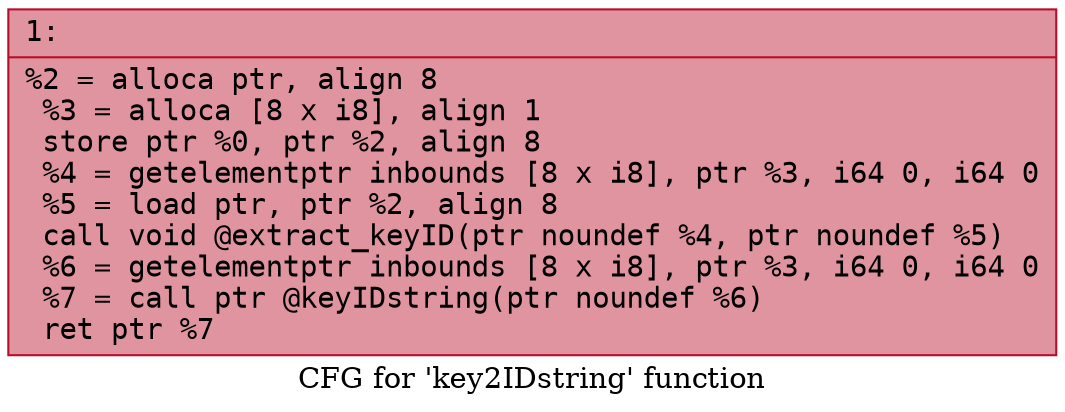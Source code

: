 digraph "CFG for 'key2IDstring' function" {
	label="CFG for 'key2IDstring' function";

	Node0x6000011f7480 [shape=record,color="#b70d28ff", style=filled, fillcolor="#b70d2870" fontname="Courier",label="{1:\l|  %2 = alloca ptr, align 8\l  %3 = alloca [8 x i8], align 1\l  store ptr %0, ptr %2, align 8\l  %4 = getelementptr inbounds [8 x i8], ptr %3, i64 0, i64 0\l  %5 = load ptr, ptr %2, align 8\l  call void @extract_keyID(ptr noundef %4, ptr noundef %5)\l  %6 = getelementptr inbounds [8 x i8], ptr %3, i64 0, i64 0\l  %7 = call ptr @keyIDstring(ptr noundef %6)\l  ret ptr %7\l}"];
}
